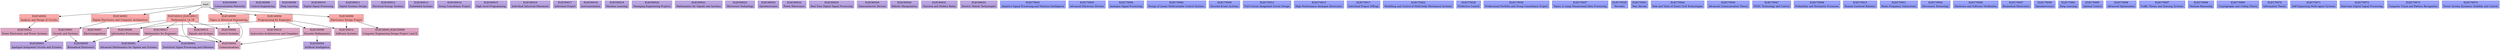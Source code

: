 // This is an auto-generated file. Don't edit this file; edit `modules.yml` instead.

digraph {
  node[shape="record", style="filled"];

  node[color="#945050", fillcolor="#ffaaaa"];

  ELEC40002 [label="{ELEC40002 | Analysis and Design of Circuits}"];

  ELEC40003 [label="{ELEC40003 | Digital Electronics and Computer Architecture}"];

  ELEC40004 [label="{ELEC40004 | Programming for Engineers}"];

  ELEC40006 [label="{ELEC40006 | Electronics Design Project}"];

  ELEC40009 [label="{ELEC40009 | Topics in Electrical Engineering}"];

  ELEC40010_ELEC40011 [label="{ELEC40010_ELEC40011 | Mathematics 1A 1B}"];

  root[label="start", color="#666666", fillcolor="#dddddd"]
  root -> ELEC40002;
  root -> ELEC40003;
  root -> ELEC40004;
  root -> ELEC40006;
  root -> ELEC40009;
  root -> ELEC40010_ELEC40011;

  node[color="#985d7d", fillcolor="#dea8c6"];

  ELEC50001 [label="{ELEC50001 | Circuits and Systems}"];
  ELEC40003 -> ELEC50001;

  ELEC50002 [label="{ELEC50002 | Communications}"];
  ELEC40009 -> ELEC50002;
  ELEC40010_ELEC40011 -> ELEC50002;
  ELEC50006 -> ELEC50002;
  ELEC50011 -> ELEC50002;
  ELEC50013 -> ELEC50002;

  ELEC50003_ELEC50008 [label="{ELEC50003_ELEC50008 | Computer Engineering Design Project I and II}"];
  ELEC40006 -> ELEC50003_ELEC50008;

  ELEC50004 [label="{ELEC50004 | Control Systems}"];
  ELEC40009 -> ELEC50004;
  ELEC40010_ELEC40011 -> ELEC50004;

  ELEC50006 [label="{ELEC50006 | Discrete Mathematics}"];
  ELEC40004 -> ELEC50006;

  ELEC50007 [label="{ELEC50007 | Electromagnetism}"];
  ELEC40010_ELEC40011 -> ELEC50007;

  ELEC50009 [label="{ELEC50009 | Information Processing}"];
  ELEC40004 -> ELEC50009;
  ELEC40010_ELEC40011 -> ELEC50009;

  ELEC50010 [label="{ELEC50010 | Instruction Architectures and Compilers}"];
  ELEC40004 -> ELEC50010;

  ELEC50011 [label="{ELEC50011 | Mathematics for Engineers}"];
  ELEC40010_ELEC40011 -> ELEC50011;

  ELEC50012 [label="{ELEC50012 | Power Electronics and Power Systems}"];
  ELEC40002 -> ELEC50012;

  ELEC50013 [label="{ELEC50013 | Signals and Systems}"];
  ELEC40010_ELEC40011 -> ELEC50013;

  ELEC50014 [label="{ELEC50014 | Software Systems}"];
  ELEC40004 -> ELEC50014;
  ELEC40006 -> ELEC50014;
  node[color="#7e68a4", fillcolor="#bba5e3"];

  ELEC60001 [label="{ELEC60001 | Advanced Mathematics for Signals and Systems}"];
  ELEC50011 -> ELEC60001;

  ELEC60002 [label="{ELEC60002 | Statistical Signal Processing and Inference}"];
  ELEC50011 -> ELEC60002;

  ELEC60003 [label="{ELEC60003 | Analogue Integrated Circuits and Systems}"];
  ELEC50001 -> ELEC60003;

  ELEC60004 [label="{ELEC60004 | Artificial Intelligence}"];
  ELEC50006 -> ELEC60004;

  ELEC60005 [label="{ELEC60005 | Biomedical Electronics}"];
  ELEC50001 -> ELEC60005;
  ELEC50009 -> ELEC60005;

  ELEC60006 [label="{ELEC60006 | Communication Networks}"];

  ELEC60008 [label="{ELEC60008 | Control Engineering}"];

  ELEC60009 [label="{ELEC60009 | Deep Learning}"];

  ELEC60010 [label="{ELEC60010 | Digital Signal Processing}"];

  ELEC60011 [label="{ELEC60011 | Digital Systems Design}"];

  ELEC60012 [label="{ELEC60012 | Electrical Energy Systems}"];

  ELEC60013 [label="{ELEC60013 | Embedded Systems}"];

  ELEC60014 [label="{ELEC60014 | Group Consultancy Project}"];

  ELEC60015 [label="{ELEC60015 | High Level Programming}"];

  ELEC60016 [label="{ELEC60016 | Individual Industrial Placement}"];

  ELEC60017 [label="{ELEC60017 | Individual Project}"];

  ELEC60018 [label="{ELEC60018 | Instrumentation}"];

  ELEC60019 [label="{ELEC60019 | Machine Learning}"];

  ELEC60020 [label="{ELEC60020 | Managing Engineering Projects}"];

  ELEC60021 [label="{ELEC60021 | Mathematics for Signals and Systems}"];

  ELEC60022 [label="{ELEC60022 | Microwave Technology}"];

  ELEC60023 [label="{ELEC60023 | Optoelectronics}"];

  ELEC60024 [label="{ELEC60024 | Power Electronics}"];

  ELEC60025 [label="{ELEC60025 | Real-Time Digital Signal Processing}"];

  ELEC60026 [label="{ELEC60026 | Semiconductor Devices}"];

  ELEC60030 [label="{ELEC60030 | Robotic Manipulation}"];

  ELEC60031 [label="{ELEC60031 | Classical and Modern Radar}"];

  ELEC60033 [label="{ELEC60033 | Electric Vehicle Technologies}"];
  node[color="#4d5395", fillcolor="#9aa3ff"];

  ELEC70001 [label="{ELEC70001 | Adaptive Signal Processing and Machine Intelligence}"];

  ELEC70003 [label="{ELEC70003 | Advanced Electronic Devices}"];

  ELEC70004 [label="{ELEC70004 | Analogue Signal Processing}"];

  ELEC70006 [label="{ELEC70006 | Design of Linear Multivariable Control Systems}"];

  ELEC70009 [label="{ELEC70009 | Discrete-Event Systems}"];

  ELEC70012 [label="{ELEC70012 | Full-Custom Integrated Circuit Design}"];

  ELEC70013 [label="{ELEC70013 | High Performance Analogue Electronics}"];

  ELEC70017 [label="{ELEC70017 | Individual Project (MEng)}"];

  ELEC70022 [label="{ELEC70022 | Modelling and Control of Multi-body Mechanical Systems}"];

  ELEC70028 [label="{ELEC70028 | Predictive Control}"];

  ELEC70030 [label="{ELEC70030 | Professional Portfolio and Group Consultancy Project}"];

  ELEC70037 [label="{ELEC70037 | Topics in Large Dimensional Data Processing}"];

  ELEC70039 [label="{ELEC70039 | Wavelets}"];

  ELEC70041 [label="{ELEC70041 | Year Abroad}"];

  ELEC70044 [label="{ELEC70044 | Role and Value of Smart Grid Technologies}"];

  ELEC70045 [label="{ELEC70045 | Advanced Communication Theory}"];

  ELEC70047 [label="{ELEC70047 | HVDC Technology and Control}"];

  ELEC70048 [label="{ELEC70048 | Probability and Stochastic Processes}"];

  ELEC70015 [label="{ELEC70015 | Human-Centered Robotics}"];

  ELEC70051 [label="{ELEC70051 | Radio Frequency Subsystems}"];

  ELEC70054 [label="{ELEC70054 | Microwave Technology}"];

  ELEC70056 [label="{ELEC70056 | Hardware and Software Verification}"];

  ELEC70057 [label="{ELEC70057 | Biomedical Electronics}"];

  ELEC70058 [label="{ELEC70058 | Optoelectronics}"];

  ELEC70061 [label="{ELEC70061 | Deep Learning}"];

  ELEC70065 [label="{ELEC70065 | Optimal Control}"];

  ELEC70066 [label="{ELEC70066 | Advanced Optimisation}"];

  ELEC70067 [label="{ELEC70067 | Traffic Theory and Queuing Systems}"];

  ELEC70068 [label="{ELEC70068 | Machine Reasoning}"];

  ELEC70069 [label="{ELEC70069 | Cryptography and Coding Theory}"];

  ELEC70070 [label="{ELEC70070 | Information Theory}"];

  ELEC70071 [label="{ELEC70071 | Self-Organising Multi-Agent Systems}"];

  ELEC70072 [label="{ELEC70072 | Real-time Digital Signal Processing}"];

  ELEC70073 [label="{ELEC70073 | Computer Vision and Pattern Recognition}"];

  ELEC70074 [label="{ELEC70074 | Power System Dynamics Stability and Control}"];
}
